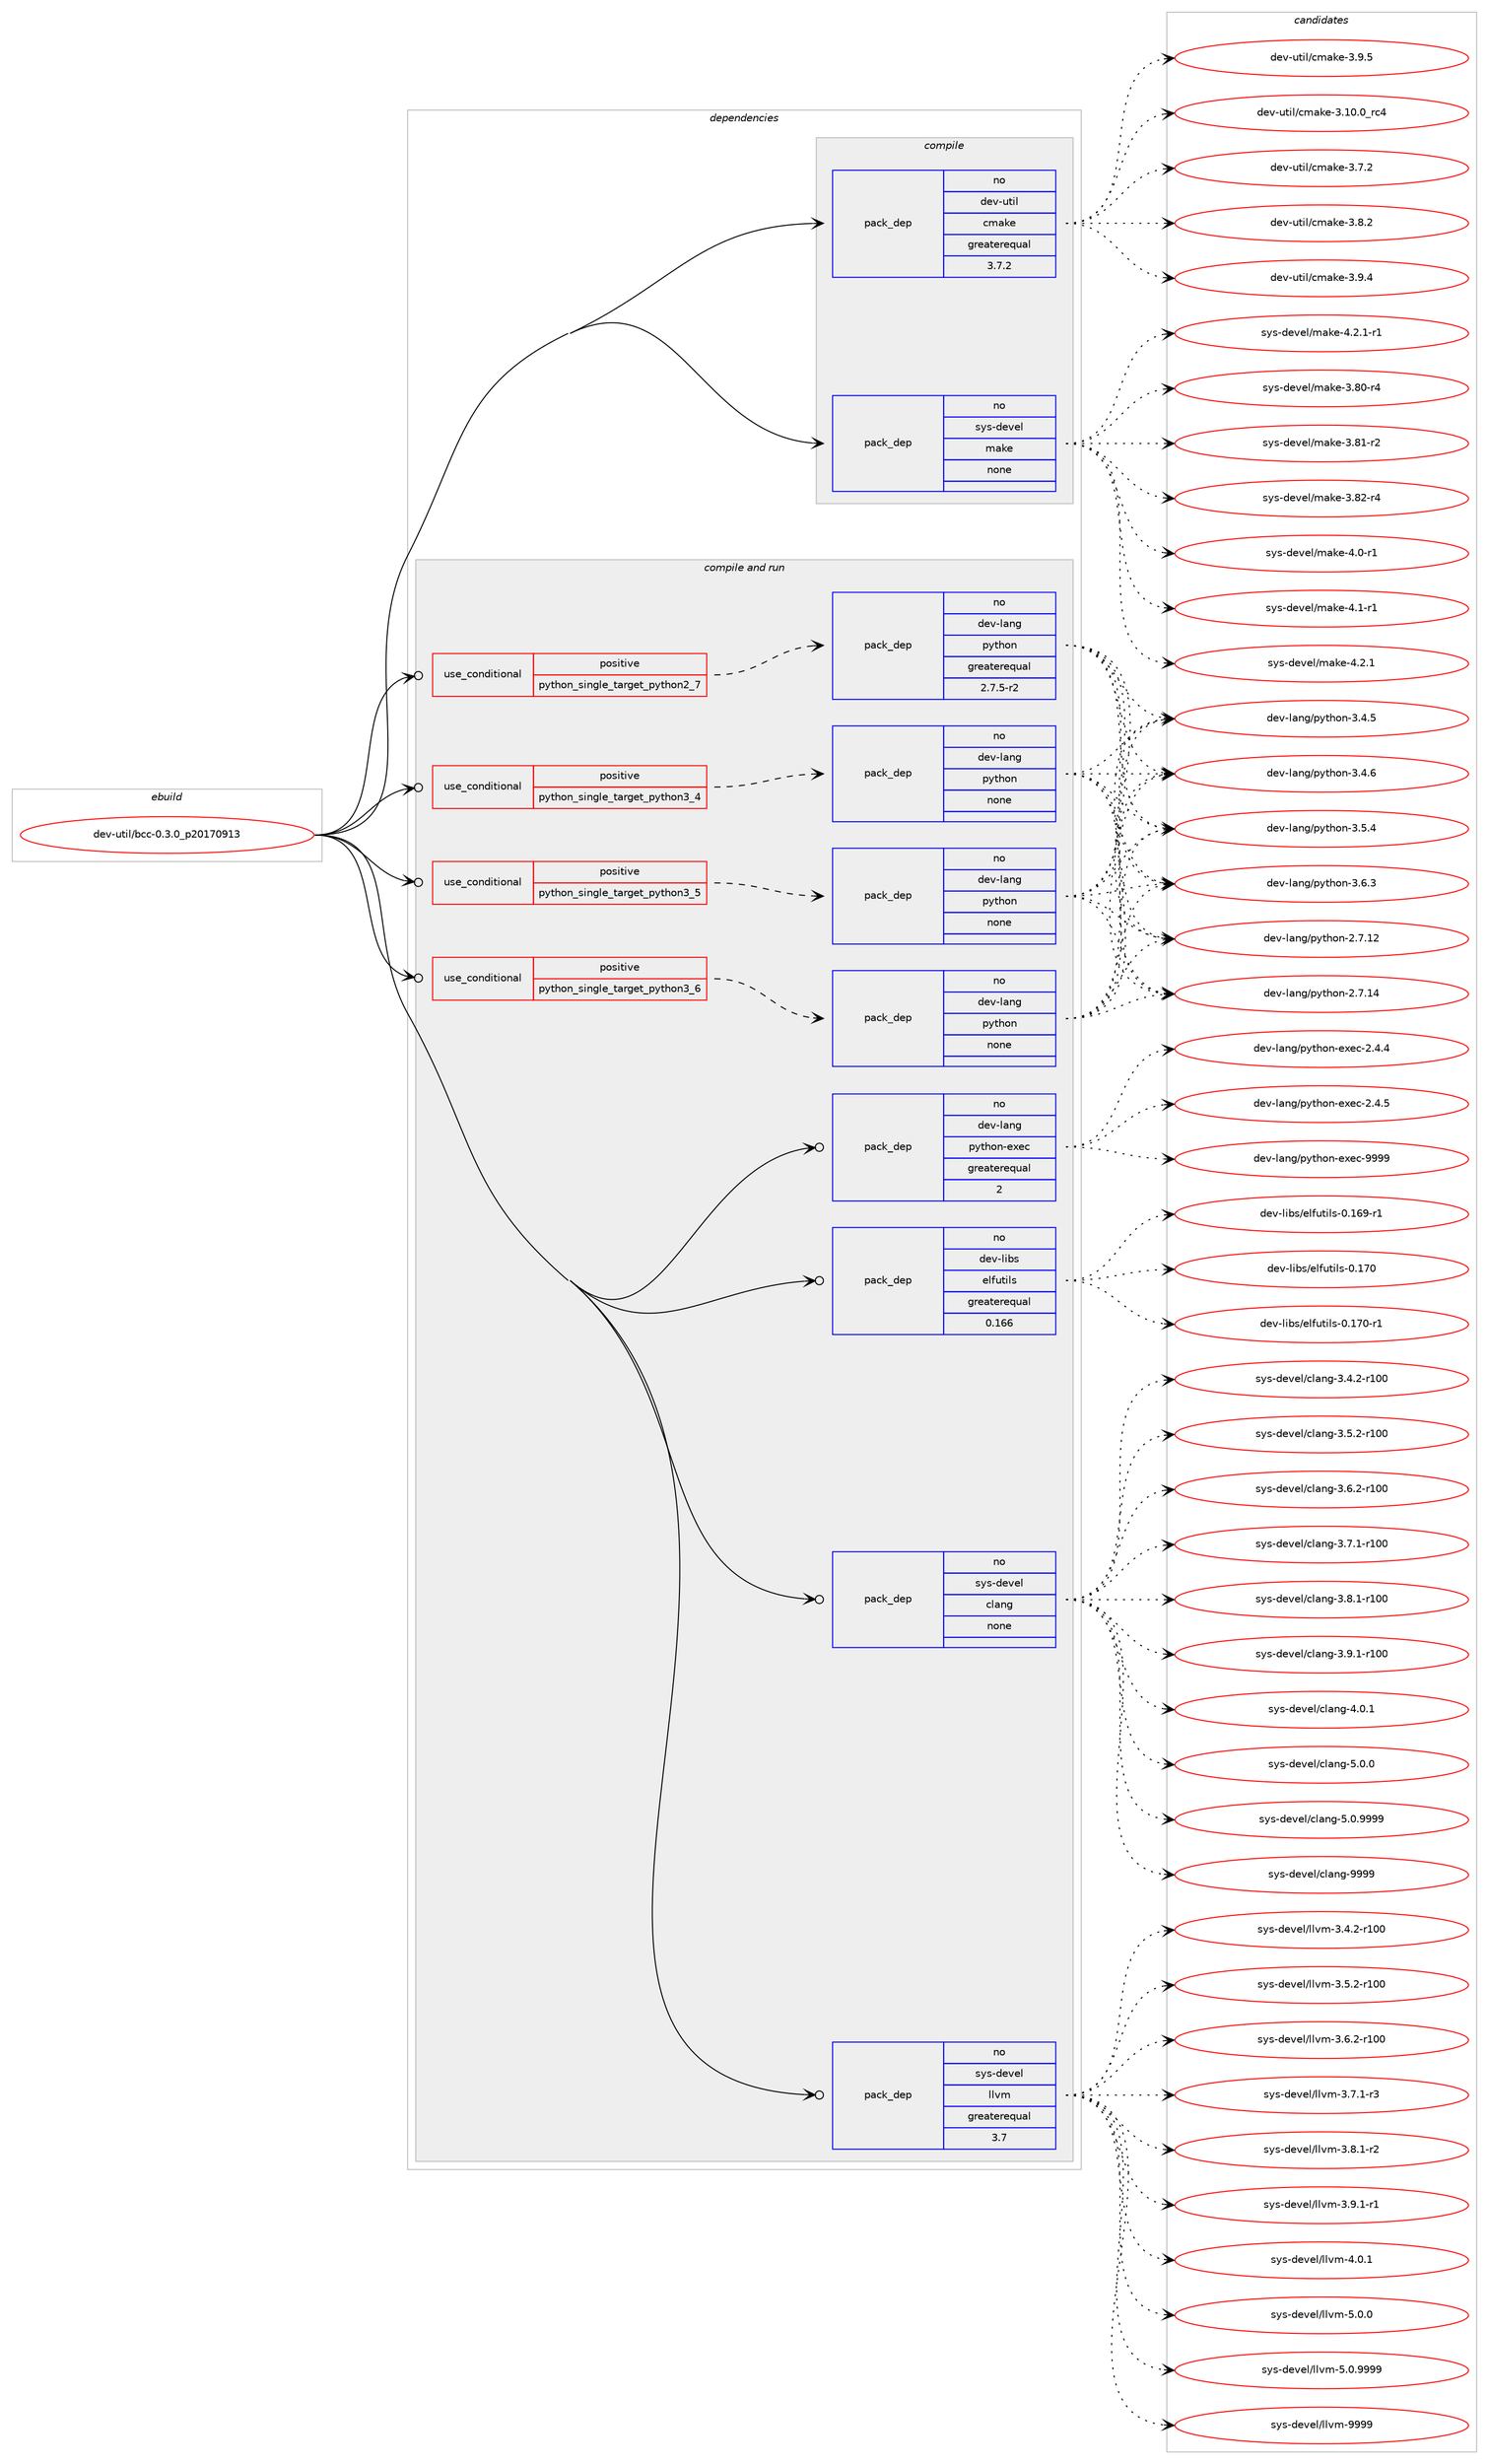 digraph prolog {

# *************
# Graph options
# *************

newrank=true;
concentrate=true;
compound=true;
graph [rankdir=LR,fontname=Helvetica,fontsize=10,ranksep=1.5];#, ranksep=2.5, nodesep=0.2];
edge  [arrowhead=vee];
node  [fontname=Helvetica,fontsize=10];

# **********
# The ebuild
# **********

subgraph cluster_leftcol {
color=gray;
rank=same;
label=<<i>ebuild</i>>;
id [label="dev-util/bcc-0.3.0_p20170913", color=red, width=4, href="../dev-util/bcc-0.3.0_p20170913.svg"];
}

# ****************
# The dependencies
# ****************

subgraph cluster_midcol {
color=gray;
label=<<i>dependencies</i>>;
subgraph cluster_compile {
fillcolor="#eeeeee";
style=filled;
label=<<i>compile</i>>;
subgraph pack200440 {
dependency281951 [label=<<TABLE BORDER="0" CELLBORDER="1" CELLSPACING="0" CELLPADDING="4" WIDTH="220"><TR><TD ROWSPAN="6" CELLPADDING="30">pack_dep</TD></TR><TR><TD WIDTH="110">no</TD></TR><TR><TD>dev-util</TD></TR><TR><TD>cmake</TD></TR><TR><TD>greaterequal</TD></TR><TR><TD>3.7.2</TD></TR></TABLE>>, shape=none, color=blue];
}
id:e -> dependency281951:w [weight=20,style="solid",arrowhead="vee"];
subgraph pack200441 {
dependency281952 [label=<<TABLE BORDER="0" CELLBORDER="1" CELLSPACING="0" CELLPADDING="4" WIDTH="220"><TR><TD ROWSPAN="6" CELLPADDING="30">pack_dep</TD></TR><TR><TD WIDTH="110">no</TD></TR><TR><TD>sys-devel</TD></TR><TR><TD>make</TD></TR><TR><TD>none</TD></TR><TR><TD></TD></TR></TABLE>>, shape=none, color=blue];
}
id:e -> dependency281952:w [weight=20,style="solid",arrowhead="vee"];
}
subgraph cluster_compileandrun {
fillcolor="#eeeeee";
style=filled;
label=<<i>compile and run</i>>;
subgraph cond77313 {
dependency281953 [label=<<TABLE BORDER="0" CELLBORDER="1" CELLSPACING="0" CELLPADDING="4"><TR><TD ROWSPAN="3" CELLPADDING="10">use_conditional</TD></TR><TR><TD>positive</TD></TR><TR><TD>python_single_target_python2_7</TD></TR></TABLE>>, shape=none, color=red];
subgraph pack200442 {
dependency281954 [label=<<TABLE BORDER="0" CELLBORDER="1" CELLSPACING="0" CELLPADDING="4" WIDTH="220"><TR><TD ROWSPAN="6" CELLPADDING="30">pack_dep</TD></TR><TR><TD WIDTH="110">no</TD></TR><TR><TD>dev-lang</TD></TR><TR><TD>python</TD></TR><TR><TD>greaterequal</TD></TR><TR><TD>2.7.5-r2</TD></TR></TABLE>>, shape=none, color=blue];
}
dependency281953:e -> dependency281954:w [weight=20,style="dashed",arrowhead="vee"];
}
id:e -> dependency281953:w [weight=20,style="solid",arrowhead="odotvee"];
subgraph cond77314 {
dependency281955 [label=<<TABLE BORDER="0" CELLBORDER="1" CELLSPACING="0" CELLPADDING="4"><TR><TD ROWSPAN="3" CELLPADDING="10">use_conditional</TD></TR><TR><TD>positive</TD></TR><TR><TD>python_single_target_python3_4</TD></TR></TABLE>>, shape=none, color=red];
subgraph pack200443 {
dependency281956 [label=<<TABLE BORDER="0" CELLBORDER="1" CELLSPACING="0" CELLPADDING="4" WIDTH="220"><TR><TD ROWSPAN="6" CELLPADDING="30">pack_dep</TD></TR><TR><TD WIDTH="110">no</TD></TR><TR><TD>dev-lang</TD></TR><TR><TD>python</TD></TR><TR><TD>none</TD></TR><TR><TD></TD></TR></TABLE>>, shape=none, color=blue];
}
dependency281955:e -> dependency281956:w [weight=20,style="dashed",arrowhead="vee"];
}
id:e -> dependency281955:w [weight=20,style="solid",arrowhead="odotvee"];
subgraph cond77315 {
dependency281957 [label=<<TABLE BORDER="0" CELLBORDER="1" CELLSPACING="0" CELLPADDING="4"><TR><TD ROWSPAN="3" CELLPADDING="10">use_conditional</TD></TR><TR><TD>positive</TD></TR><TR><TD>python_single_target_python3_5</TD></TR></TABLE>>, shape=none, color=red];
subgraph pack200444 {
dependency281958 [label=<<TABLE BORDER="0" CELLBORDER="1" CELLSPACING="0" CELLPADDING="4" WIDTH="220"><TR><TD ROWSPAN="6" CELLPADDING="30">pack_dep</TD></TR><TR><TD WIDTH="110">no</TD></TR><TR><TD>dev-lang</TD></TR><TR><TD>python</TD></TR><TR><TD>none</TD></TR><TR><TD></TD></TR></TABLE>>, shape=none, color=blue];
}
dependency281957:e -> dependency281958:w [weight=20,style="dashed",arrowhead="vee"];
}
id:e -> dependency281957:w [weight=20,style="solid",arrowhead="odotvee"];
subgraph cond77316 {
dependency281959 [label=<<TABLE BORDER="0" CELLBORDER="1" CELLSPACING="0" CELLPADDING="4"><TR><TD ROWSPAN="3" CELLPADDING="10">use_conditional</TD></TR><TR><TD>positive</TD></TR><TR><TD>python_single_target_python3_6</TD></TR></TABLE>>, shape=none, color=red];
subgraph pack200445 {
dependency281960 [label=<<TABLE BORDER="0" CELLBORDER="1" CELLSPACING="0" CELLPADDING="4" WIDTH="220"><TR><TD ROWSPAN="6" CELLPADDING="30">pack_dep</TD></TR><TR><TD WIDTH="110">no</TD></TR><TR><TD>dev-lang</TD></TR><TR><TD>python</TD></TR><TR><TD>none</TD></TR><TR><TD></TD></TR></TABLE>>, shape=none, color=blue];
}
dependency281959:e -> dependency281960:w [weight=20,style="dashed",arrowhead="vee"];
}
id:e -> dependency281959:w [weight=20,style="solid",arrowhead="odotvee"];
subgraph pack200446 {
dependency281961 [label=<<TABLE BORDER="0" CELLBORDER="1" CELLSPACING="0" CELLPADDING="4" WIDTH="220"><TR><TD ROWSPAN="6" CELLPADDING="30">pack_dep</TD></TR><TR><TD WIDTH="110">no</TD></TR><TR><TD>dev-lang</TD></TR><TR><TD>python-exec</TD></TR><TR><TD>greaterequal</TD></TR><TR><TD>2</TD></TR></TABLE>>, shape=none, color=blue];
}
id:e -> dependency281961:w [weight=20,style="solid",arrowhead="odotvee"];
subgraph pack200447 {
dependency281962 [label=<<TABLE BORDER="0" CELLBORDER="1" CELLSPACING="0" CELLPADDING="4" WIDTH="220"><TR><TD ROWSPAN="6" CELLPADDING="30">pack_dep</TD></TR><TR><TD WIDTH="110">no</TD></TR><TR><TD>dev-libs</TD></TR><TR><TD>elfutils</TD></TR><TR><TD>greaterequal</TD></TR><TR><TD>0.166</TD></TR></TABLE>>, shape=none, color=blue];
}
id:e -> dependency281962:w [weight=20,style="solid",arrowhead="odotvee"];
subgraph pack200448 {
dependency281963 [label=<<TABLE BORDER="0" CELLBORDER="1" CELLSPACING="0" CELLPADDING="4" WIDTH="220"><TR><TD ROWSPAN="6" CELLPADDING="30">pack_dep</TD></TR><TR><TD WIDTH="110">no</TD></TR><TR><TD>sys-devel</TD></TR><TR><TD>clang</TD></TR><TR><TD>none</TD></TR><TR><TD></TD></TR></TABLE>>, shape=none, color=blue];
}
id:e -> dependency281963:w [weight=20,style="solid",arrowhead="odotvee"];
subgraph pack200449 {
dependency281964 [label=<<TABLE BORDER="0" CELLBORDER="1" CELLSPACING="0" CELLPADDING="4" WIDTH="220"><TR><TD ROWSPAN="6" CELLPADDING="30">pack_dep</TD></TR><TR><TD WIDTH="110">no</TD></TR><TR><TD>sys-devel</TD></TR><TR><TD>llvm</TD></TR><TR><TD>greaterequal</TD></TR><TR><TD>3.7</TD></TR></TABLE>>, shape=none, color=blue];
}
id:e -> dependency281964:w [weight=20,style="solid",arrowhead="odotvee"];
}
subgraph cluster_run {
fillcolor="#eeeeee";
style=filled;
label=<<i>run</i>>;
}
}

# **************
# The candidates
# **************

subgraph cluster_choices {
rank=same;
color=gray;
label=<<i>candidates</i>>;

subgraph choice200440 {
color=black;
nodesep=1;
choice1001011184511711610510847991099710710145514649484648951149952 [label="dev-util/cmake-3.10.0_rc4", color=red, width=4,href="../dev-util/cmake-3.10.0_rc4.svg"];
choice10010111845117116105108479910997107101455146554650 [label="dev-util/cmake-3.7.2", color=red, width=4,href="../dev-util/cmake-3.7.2.svg"];
choice10010111845117116105108479910997107101455146564650 [label="dev-util/cmake-3.8.2", color=red, width=4,href="../dev-util/cmake-3.8.2.svg"];
choice10010111845117116105108479910997107101455146574652 [label="dev-util/cmake-3.9.4", color=red, width=4,href="../dev-util/cmake-3.9.4.svg"];
choice10010111845117116105108479910997107101455146574653 [label="dev-util/cmake-3.9.5", color=red, width=4,href="../dev-util/cmake-3.9.5.svg"];
dependency281951:e -> choice1001011184511711610510847991099710710145514649484648951149952:w [style=dotted,weight="100"];
dependency281951:e -> choice10010111845117116105108479910997107101455146554650:w [style=dotted,weight="100"];
dependency281951:e -> choice10010111845117116105108479910997107101455146564650:w [style=dotted,weight="100"];
dependency281951:e -> choice10010111845117116105108479910997107101455146574652:w [style=dotted,weight="100"];
dependency281951:e -> choice10010111845117116105108479910997107101455146574653:w [style=dotted,weight="100"];
}
subgraph choice200441 {
color=black;
nodesep=1;
choice11512111545100101118101108471099710710145514656484511452 [label="sys-devel/make-3.80-r4", color=red, width=4,href="../sys-devel/make-3.80-r4.svg"];
choice11512111545100101118101108471099710710145514656494511450 [label="sys-devel/make-3.81-r2", color=red, width=4,href="../sys-devel/make-3.81-r2.svg"];
choice11512111545100101118101108471099710710145514656504511452 [label="sys-devel/make-3.82-r4", color=red, width=4,href="../sys-devel/make-3.82-r4.svg"];
choice115121115451001011181011084710997107101455246484511449 [label="sys-devel/make-4.0-r1", color=red, width=4,href="../sys-devel/make-4.0-r1.svg"];
choice115121115451001011181011084710997107101455246494511449 [label="sys-devel/make-4.1-r1", color=red, width=4,href="../sys-devel/make-4.1-r1.svg"];
choice115121115451001011181011084710997107101455246504649 [label="sys-devel/make-4.2.1", color=red, width=4,href="../sys-devel/make-4.2.1.svg"];
choice1151211154510010111810110847109971071014552465046494511449 [label="sys-devel/make-4.2.1-r1", color=red, width=4,href="../sys-devel/make-4.2.1-r1.svg"];
dependency281952:e -> choice11512111545100101118101108471099710710145514656484511452:w [style=dotted,weight="100"];
dependency281952:e -> choice11512111545100101118101108471099710710145514656494511450:w [style=dotted,weight="100"];
dependency281952:e -> choice11512111545100101118101108471099710710145514656504511452:w [style=dotted,weight="100"];
dependency281952:e -> choice115121115451001011181011084710997107101455246484511449:w [style=dotted,weight="100"];
dependency281952:e -> choice115121115451001011181011084710997107101455246494511449:w [style=dotted,weight="100"];
dependency281952:e -> choice115121115451001011181011084710997107101455246504649:w [style=dotted,weight="100"];
dependency281952:e -> choice1151211154510010111810110847109971071014552465046494511449:w [style=dotted,weight="100"];
}
subgraph choice200442 {
color=black;
nodesep=1;
choice10010111845108971101034711212111610411111045504655464950 [label="dev-lang/python-2.7.12", color=red, width=4,href="../dev-lang/python-2.7.12.svg"];
choice10010111845108971101034711212111610411111045504655464952 [label="dev-lang/python-2.7.14", color=red, width=4,href="../dev-lang/python-2.7.14.svg"];
choice100101118451089711010347112121116104111110455146524653 [label="dev-lang/python-3.4.5", color=red, width=4,href="../dev-lang/python-3.4.5.svg"];
choice100101118451089711010347112121116104111110455146524654 [label="dev-lang/python-3.4.6", color=red, width=4,href="../dev-lang/python-3.4.6.svg"];
choice100101118451089711010347112121116104111110455146534652 [label="dev-lang/python-3.5.4", color=red, width=4,href="../dev-lang/python-3.5.4.svg"];
choice100101118451089711010347112121116104111110455146544651 [label="dev-lang/python-3.6.3", color=red, width=4,href="../dev-lang/python-3.6.3.svg"];
dependency281954:e -> choice10010111845108971101034711212111610411111045504655464950:w [style=dotted,weight="100"];
dependency281954:e -> choice10010111845108971101034711212111610411111045504655464952:w [style=dotted,weight="100"];
dependency281954:e -> choice100101118451089711010347112121116104111110455146524653:w [style=dotted,weight="100"];
dependency281954:e -> choice100101118451089711010347112121116104111110455146524654:w [style=dotted,weight="100"];
dependency281954:e -> choice100101118451089711010347112121116104111110455146534652:w [style=dotted,weight="100"];
dependency281954:e -> choice100101118451089711010347112121116104111110455146544651:w [style=dotted,weight="100"];
}
subgraph choice200443 {
color=black;
nodesep=1;
choice10010111845108971101034711212111610411111045504655464950 [label="dev-lang/python-2.7.12", color=red, width=4,href="../dev-lang/python-2.7.12.svg"];
choice10010111845108971101034711212111610411111045504655464952 [label="dev-lang/python-2.7.14", color=red, width=4,href="../dev-lang/python-2.7.14.svg"];
choice100101118451089711010347112121116104111110455146524653 [label="dev-lang/python-3.4.5", color=red, width=4,href="../dev-lang/python-3.4.5.svg"];
choice100101118451089711010347112121116104111110455146524654 [label="dev-lang/python-3.4.6", color=red, width=4,href="../dev-lang/python-3.4.6.svg"];
choice100101118451089711010347112121116104111110455146534652 [label="dev-lang/python-3.5.4", color=red, width=4,href="../dev-lang/python-3.5.4.svg"];
choice100101118451089711010347112121116104111110455146544651 [label="dev-lang/python-3.6.3", color=red, width=4,href="../dev-lang/python-3.6.3.svg"];
dependency281956:e -> choice10010111845108971101034711212111610411111045504655464950:w [style=dotted,weight="100"];
dependency281956:e -> choice10010111845108971101034711212111610411111045504655464952:w [style=dotted,weight="100"];
dependency281956:e -> choice100101118451089711010347112121116104111110455146524653:w [style=dotted,weight="100"];
dependency281956:e -> choice100101118451089711010347112121116104111110455146524654:w [style=dotted,weight="100"];
dependency281956:e -> choice100101118451089711010347112121116104111110455146534652:w [style=dotted,weight="100"];
dependency281956:e -> choice100101118451089711010347112121116104111110455146544651:w [style=dotted,weight="100"];
}
subgraph choice200444 {
color=black;
nodesep=1;
choice10010111845108971101034711212111610411111045504655464950 [label="dev-lang/python-2.7.12", color=red, width=4,href="../dev-lang/python-2.7.12.svg"];
choice10010111845108971101034711212111610411111045504655464952 [label="dev-lang/python-2.7.14", color=red, width=4,href="../dev-lang/python-2.7.14.svg"];
choice100101118451089711010347112121116104111110455146524653 [label="dev-lang/python-3.4.5", color=red, width=4,href="../dev-lang/python-3.4.5.svg"];
choice100101118451089711010347112121116104111110455146524654 [label="dev-lang/python-3.4.6", color=red, width=4,href="../dev-lang/python-3.4.6.svg"];
choice100101118451089711010347112121116104111110455146534652 [label="dev-lang/python-3.5.4", color=red, width=4,href="../dev-lang/python-3.5.4.svg"];
choice100101118451089711010347112121116104111110455146544651 [label="dev-lang/python-3.6.3", color=red, width=4,href="../dev-lang/python-3.6.3.svg"];
dependency281958:e -> choice10010111845108971101034711212111610411111045504655464950:w [style=dotted,weight="100"];
dependency281958:e -> choice10010111845108971101034711212111610411111045504655464952:w [style=dotted,weight="100"];
dependency281958:e -> choice100101118451089711010347112121116104111110455146524653:w [style=dotted,weight="100"];
dependency281958:e -> choice100101118451089711010347112121116104111110455146524654:w [style=dotted,weight="100"];
dependency281958:e -> choice100101118451089711010347112121116104111110455146534652:w [style=dotted,weight="100"];
dependency281958:e -> choice100101118451089711010347112121116104111110455146544651:w [style=dotted,weight="100"];
}
subgraph choice200445 {
color=black;
nodesep=1;
choice10010111845108971101034711212111610411111045504655464950 [label="dev-lang/python-2.7.12", color=red, width=4,href="../dev-lang/python-2.7.12.svg"];
choice10010111845108971101034711212111610411111045504655464952 [label="dev-lang/python-2.7.14", color=red, width=4,href="../dev-lang/python-2.7.14.svg"];
choice100101118451089711010347112121116104111110455146524653 [label="dev-lang/python-3.4.5", color=red, width=4,href="../dev-lang/python-3.4.5.svg"];
choice100101118451089711010347112121116104111110455146524654 [label="dev-lang/python-3.4.6", color=red, width=4,href="../dev-lang/python-3.4.6.svg"];
choice100101118451089711010347112121116104111110455146534652 [label="dev-lang/python-3.5.4", color=red, width=4,href="../dev-lang/python-3.5.4.svg"];
choice100101118451089711010347112121116104111110455146544651 [label="dev-lang/python-3.6.3", color=red, width=4,href="../dev-lang/python-3.6.3.svg"];
dependency281960:e -> choice10010111845108971101034711212111610411111045504655464950:w [style=dotted,weight="100"];
dependency281960:e -> choice10010111845108971101034711212111610411111045504655464952:w [style=dotted,weight="100"];
dependency281960:e -> choice100101118451089711010347112121116104111110455146524653:w [style=dotted,weight="100"];
dependency281960:e -> choice100101118451089711010347112121116104111110455146524654:w [style=dotted,weight="100"];
dependency281960:e -> choice100101118451089711010347112121116104111110455146534652:w [style=dotted,weight="100"];
dependency281960:e -> choice100101118451089711010347112121116104111110455146544651:w [style=dotted,weight="100"];
}
subgraph choice200446 {
color=black;
nodesep=1;
choice1001011184510897110103471121211161041111104510112010199455046524652 [label="dev-lang/python-exec-2.4.4", color=red, width=4,href="../dev-lang/python-exec-2.4.4.svg"];
choice1001011184510897110103471121211161041111104510112010199455046524653 [label="dev-lang/python-exec-2.4.5", color=red, width=4,href="../dev-lang/python-exec-2.4.5.svg"];
choice10010111845108971101034711212111610411111045101120101994557575757 [label="dev-lang/python-exec-9999", color=red, width=4,href="../dev-lang/python-exec-9999.svg"];
dependency281961:e -> choice1001011184510897110103471121211161041111104510112010199455046524652:w [style=dotted,weight="100"];
dependency281961:e -> choice1001011184510897110103471121211161041111104510112010199455046524653:w [style=dotted,weight="100"];
dependency281961:e -> choice10010111845108971101034711212111610411111045101120101994557575757:w [style=dotted,weight="100"];
}
subgraph choice200447 {
color=black;
nodesep=1;
choice1001011184510810598115471011081021171161051081154548464954574511449 [label="dev-libs/elfutils-0.169-r1", color=red, width=4,href="../dev-libs/elfutils-0.169-r1.svg"];
choice100101118451081059811547101108102117116105108115454846495548 [label="dev-libs/elfutils-0.170", color=red, width=4,href="../dev-libs/elfutils-0.170.svg"];
choice1001011184510810598115471011081021171161051081154548464955484511449 [label="dev-libs/elfutils-0.170-r1", color=red, width=4,href="../dev-libs/elfutils-0.170-r1.svg"];
dependency281962:e -> choice1001011184510810598115471011081021171161051081154548464954574511449:w [style=dotted,weight="100"];
dependency281962:e -> choice100101118451081059811547101108102117116105108115454846495548:w [style=dotted,weight="100"];
dependency281962:e -> choice1001011184510810598115471011081021171161051081154548464955484511449:w [style=dotted,weight="100"];
}
subgraph choice200448 {
color=black;
nodesep=1;
choice1151211154510010111810110847991089711010345514652465045114494848 [label="sys-devel/clang-3.4.2-r100", color=red, width=4,href="../sys-devel/clang-3.4.2-r100.svg"];
choice1151211154510010111810110847991089711010345514653465045114494848 [label="sys-devel/clang-3.5.2-r100", color=red, width=4,href="../sys-devel/clang-3.5.2-r100.svg"];
choice1151211154510010111810110847991089711010345514654465045114494848 [label="sys-devel/clang-3.6.2-r100", color=red, width=4,href="../sys-devel/clang-3.6.2-r100.svg"];
choice1151211154510010111810110847991089711010345514655464945114494848 [label="sys-devel/clang-3.7.1-r100", color=red, width=4,href="../sys-devel/clang-3.7.1-r100.svg"];
choice1151211154510010111810110847991089711010345514656464945114494848 [label="sys-devel/clang-3.8.1-r100", color=red, width=4,href="../sys-devel/clang-3.8.1-r100.svg"];
choice1151211154510010111810110847991089711010345514657464945114494848 [label="sys-devel/clang-3.9.1-r100", color=red, width=4,href="../sys-devel/clang-3.9.1-r100.svg"];
choice11512111545100101118101108479910897110103455246484649 [label="sys-devel/clang-4.0.1", color=red, width=4,href="../sys-devel/clang-4.0.1.svg"];
choice11512111545100101118101108479910897110103455346484648 [label="sys-devel/clang-5.0.0", color=red, width=4,href="../sys-devel/clang-5.0.0.svg"];
choice11512111545100101118101108479910897110103455346484657575757 [label="sys-devel/clang-5.0.9999", color=red, width=4,href="../sys-devel/clang-5.0.9999.svg"];
choice115121115451001011181011084799108971101034557575757 [label="sys-devel/clang-9999", color=red, width=4,href="../sys-devel/clang-9999.svg"];
dependency281963:e -> choice1151211154510010111810110847991089711010345514652465045114494848:w [style=dotted,weight="100"];
dependency281963:e -> choice1151211154510010111810110847991089711010345514653465045114494848:w [style=dotted,weight="100"];
dependency281963:e -> choice1151211154510010111810110847991089711010345514654465045114494848:w [style=dotted,weight="100"];
dependency281963:e -> choice1151211154510010111810110847991089711010345514655464945114494848:w [style=dotted,weight="100"];
dependency281963:e -> choice1151211154510010111810110847991089711010345514656464945114494848:w [style=dotted,weight="100"];
dependency281963:e -> choice1151211154510010111810110847991089711010345514657464945114494848:w [style=dotted,weight="100"];
dependency281963:e -> choice11512111545100101118101108479910897110103455246484649:w [style=dotted,weight="100"];
dependency281963:e -> choice11512111545100101118101108479910897110103455346484648:w [style=dotted,weight="100"];
dependency281963:e -> choice11512111545100101118101108479910897110103455346484657575757:w [style=dotted,weight="100"];
dependency281963:e -> choice115121115451001011181011084799108971101034557575757:w [style=dotted,weight="100"];
}
subgraph choice200449 {
color=black;
nodesep=1;
choice115121115451001011181011084710810811810945514652465045114494848 [label="sys-devel/llvm-3.4.2-r100", color=red, width=4,href="../sys-devel/llvm-3.4.2-r100.svg"];
choice115121115451001011181011084710810811810945514653465045114494848 [label="sys-devel/llvm-3.5.2-r100", color=red, width=4,href="../sys-devel/llvm-3.5.2-r100.svg"];
choice115121115451001011181011084710810811810945514654465045114494848 [label="sys-devel/llvm-3.6.2-r100", color=red, width=4,href="../sys-devel/llvm-3.6.2-r100.svg"];
choice11512111545100101118101108471081081181094551465546494511451 [label="sys-devel/llvm-3.7.1-r3", color=red, width=4,href="../sys-devel/llvm-3.7.1-r3.svg"];
choice11512111545100101118101108471081081181094551465646494511450 [label="sys-devel/llvm-3.8.1-r2", color=red, width=4,href="../sys-devel/llvm-3.8.1-r2.svg"];
choice11512111545100101118101108471081081181094551465746494511449 [label="sys-devel/llvm-3.9.1-r1", color=red, width=4,href="../sys-devel/llvm-3.9.1-r1.svg"];
choice1151211154510010111810110847108108118109455246484649 [label="sys-devel/llvm-4.0.1", color=red, width=4,href="../sys-devel/llvm-4.0.1.svg"];
choice1151211154510010111810110847108108118109455346484648 [label="sys-devel/llvm-5.0.0", color=red, width=4,href="../sys-devel/llvm-5.0.0.svg"];
choice1151211154510010111810110847108108118109455346484657575757 [label="sys-devel/llvm-5.0.9999", color=red, width=4,href="../sys-devel/llvm-5.0.9999.svg"];
choice11512111545100101118101108471081081181094557575757 [label="sys-devel/llvm-9999", color=red, width=4,href="../sys-devel/llvm-9999.svg"];
dependency281964:e -> choice115121115451001011181011084710810811810945514652465045114494848:w [style=dotted,weight="100"];
dependency281964:e -> choice115121115451001011181011084710810811810945514653465045114494848:w [style=dotted,weight="100"];
dependency281964:e -> choice115121115451001011181011084710810811810945514654465045114494848:w [style=dotted,weight="100"];
dependency281964:e -> choice11512111545100101118101108471081081181094551465546494511451:w [style=dotted,weight="100"];
dependency281964:e -> choice11512111545100101118101108471081081181094551465646494511450:w [style=dotted,weight="100"];
dependency281964:e -> choice11512111545100101118101108471081081181094551465746494511449:w [style=dotted,weight="100"];
dependency281964:e -> choice1151211154510010111810110847108108118109455246484649:w [style=dotted,weight="100"];
dependency281964:e -> choice1151211154510010111810110847108108118109455346484648:w [style=dotted,weight="100"];
dependency281964:e -> choice1151211154510010111810110847108108118109455346484657575757:w [style=dotted,weight="100"];
dependency281964:e -> choice11512111545100101118101108471081081181094557575757:w [style=dotted,weight="100"];
}
}

}
